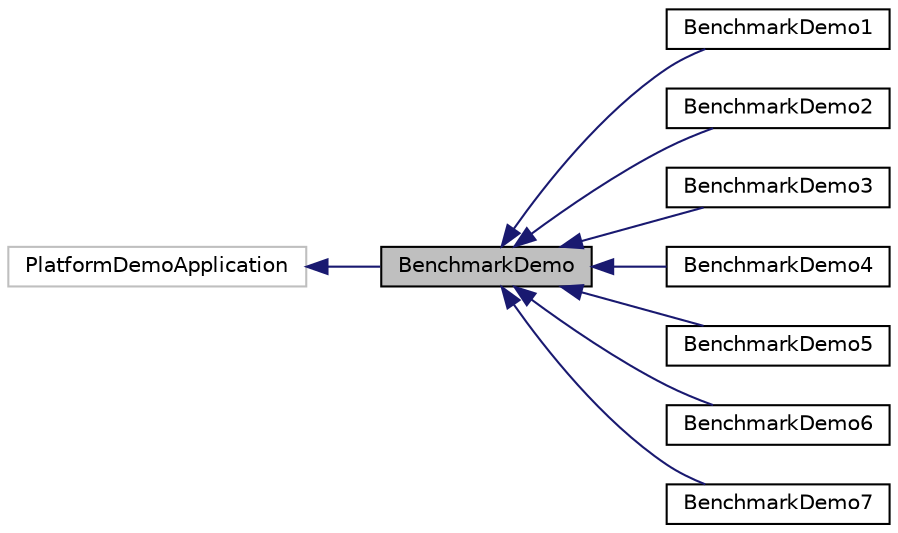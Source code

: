 digraph "BenchmarkDemo"
{
  edge [fontname="Helvetica",fontsize="10",labelfontname="Helvetica",labelfontsize="10"];
  node [fontname="Helvetica",fontsize="10",shape=record];
  rankdir="LR";
  Node1 [label="BenchmarkDemo",height=0.2,width=0.4,color="black", fillcolor="grey75", style="filled", fontcolor="black"];
  Node2 -> Node1 [dir="back",color="midnightblue",fontsize="10",style="solid",fontname="Helvetica"];
  Node2 [label="PlatformDemoApplication",height=0.2,width=0.4,color="grey75", fillcolor="white", style="filled"];
  Node1 -> Node3 [dir="back",color="midnightblue",fontsize="10",style="solid",fontname="Helvetica"];
  Node3 [label="BenchmarkDemo1",height=0.2,width=0.4,color="black", fillcolor="white", style="filled",URL="$class_benchmark_demo1.html"];
  Node1 -> Node4 [dir="back",color="midnightblue",fontsize="10",style="solid",fontname="Helvetica"];
  Node4 [label="BenchmarkDemo2",height=0.2,width=0.4,color="black", fillcolor="white", style="filled",URL="$class_benchmark_demo2.html"];
  Node1 -> Node5 [dir="back",color="midnightblue",fontsize="10",style="solid",fontname="Helvetica"];
  Node5 [label="BenchmarkDemo3",height=0.2,width=0.4,color="black", fillcolor="white", style="filled",URL="$class_benchmark_demo3.html"];
  Node1 -> Node6 [dir="back",color="midnightblue",fontsize="10",style="solid",fontname="Helvetica"];
  Node6 [label="BenchmarkDemo4",height=0.2,width=0.4,color="black", fillcolor="white", style="filled",URL="$class_benchmark_demo4.html"];
  Node1 -> Node7 [dir="back",color="midnightblue",fontsize="10",style="solid",fontname="Helvetica"];
  Node7 [label="BenchmarkDemo5",height=0.2,width=0.4,color="black", fillcolor="white", style="filled",URL="$class_benchmark_demo5.html"];
  Node1 -> Node8 [dir="back",color="midnightblue",fontsize="10",style="solid",fontname="Helvetica"];
  Node8 [label="BenchmarkDemo6",height=0.2,width=0.4,color="black", fillcolor="white", style="filled",URL="$class_benchmark_demo6.html"];
  Node1 -> Node9 [dir="back",color="midnightblue",fontsize="10",style="solid",fontname="Helvetica"];
  Node9 [label="BenchmarkDemo7",height=0.2,width=0.4,color="black", fillcolor="white", style="filled",URL="$class_benchmark_demo7.html"];
}
